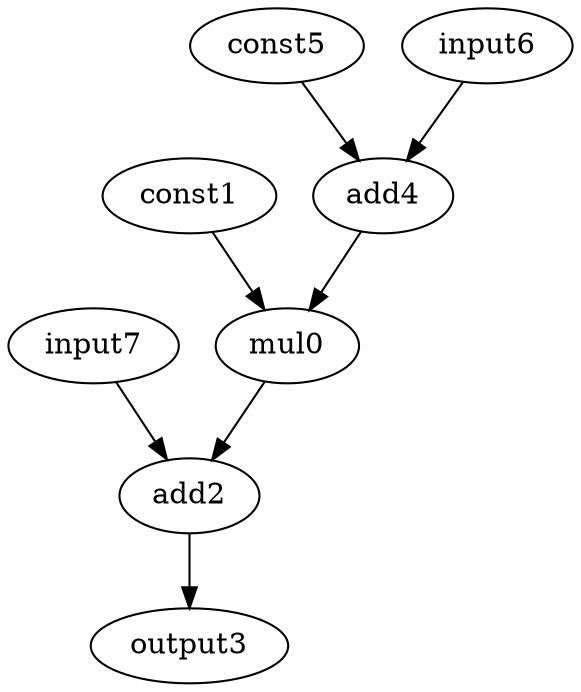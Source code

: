 digraph G {
mul0[opcode=mul];
const1[opcode=const];
add2[opcode=add];
output3[opcode=output];
add4[opcode=add];
const5[opcode=const];
input6[opcode=input];
input7[opcode=input];
mul0->add2[operand=0]; //mul->add
add2->output3[operand=0]; //add->output
input7->add2[operand=1]; //add->add
add4->mul0[operand=0]; //add->mul
input6->add4[operand=0]; //add->add
const1->mul0[operand=1]; //const->mul
const5->add4[operand=1]; //const->add
}
